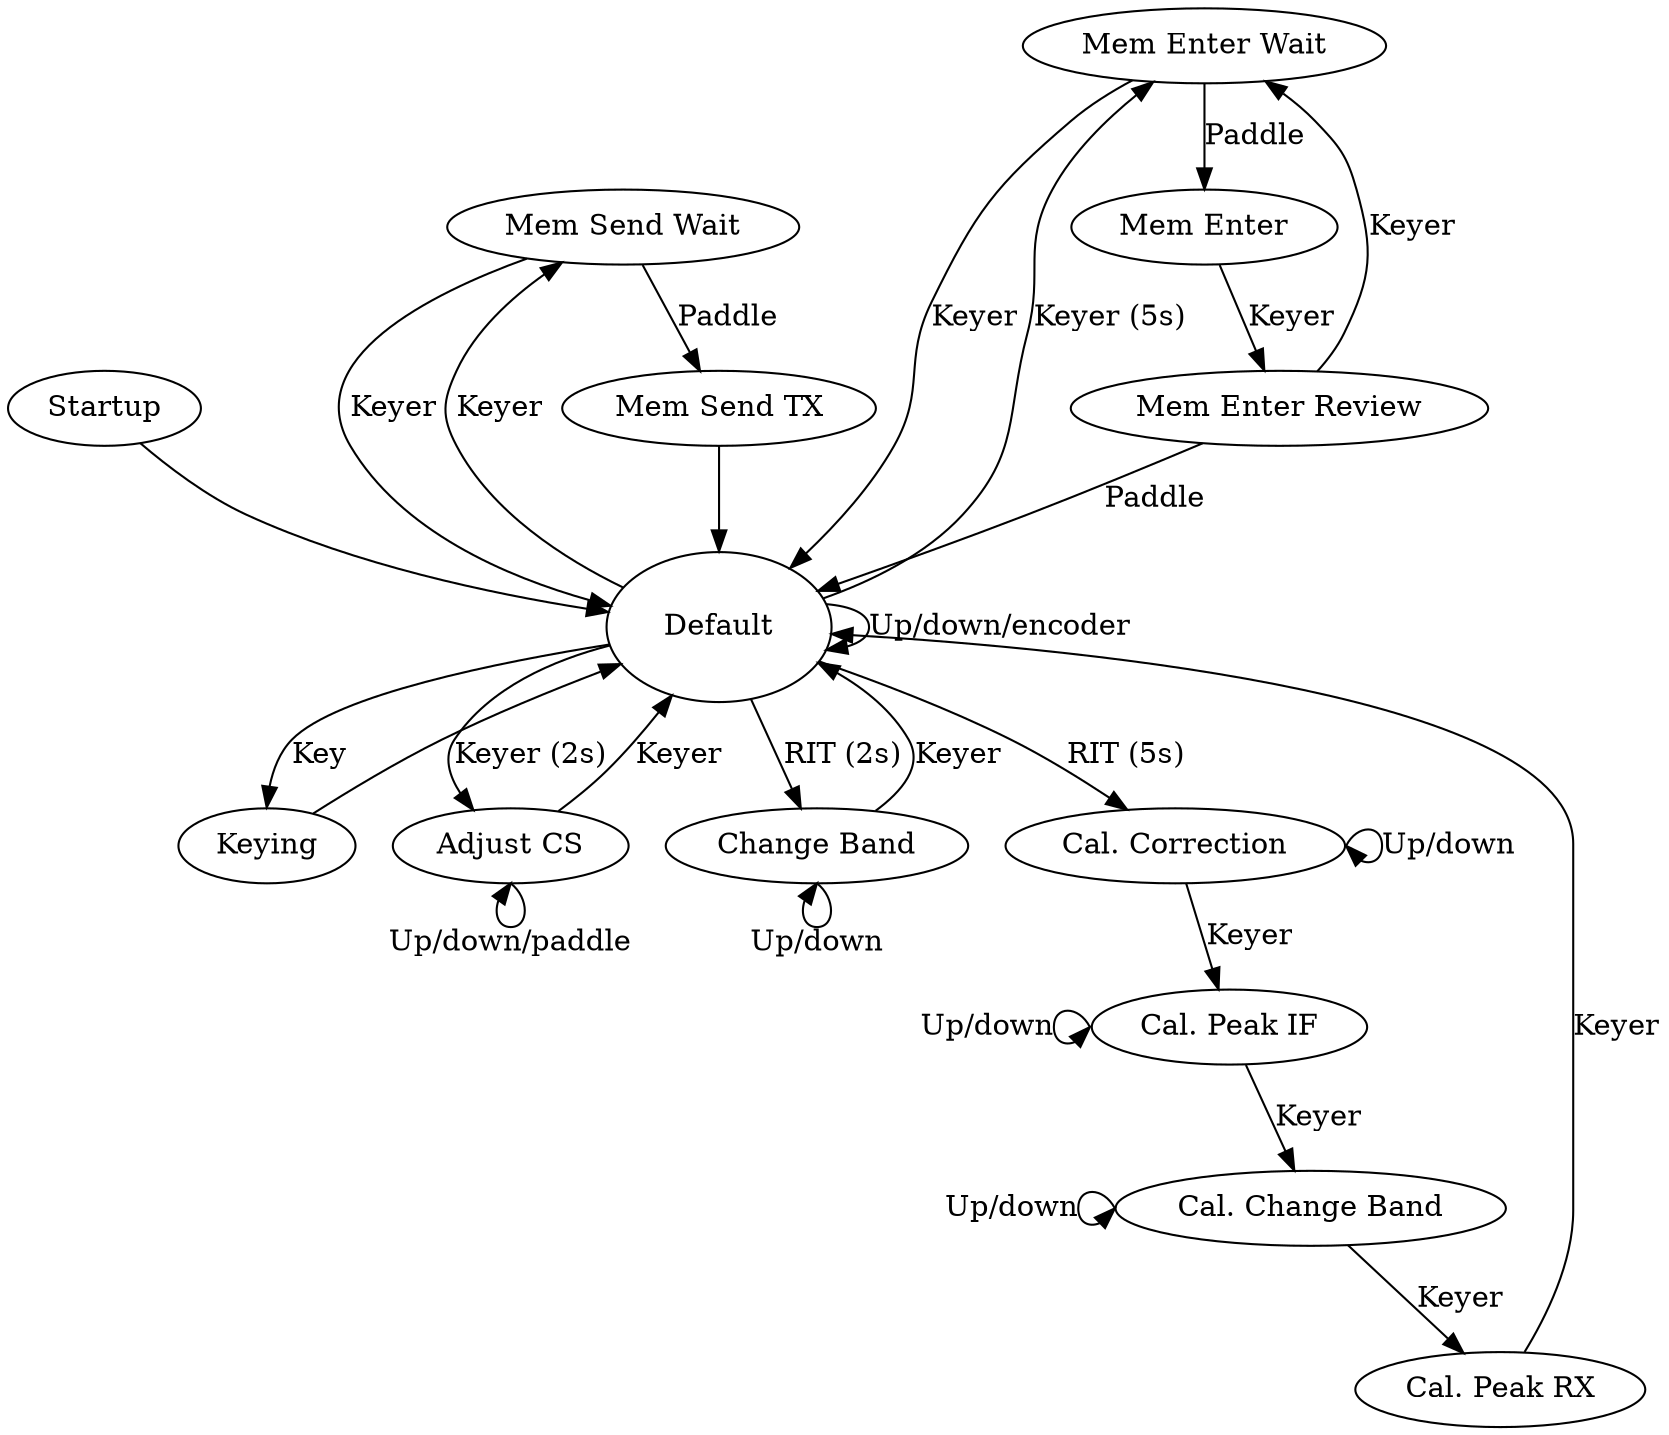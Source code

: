 digraph {
	startup[label="Startup"];
	default[label="Default", width=1.5, height=1];
	keying[label="Keying"];
	adjust_cs[label="Adjust CS"];
	change_band[label="Change Band"];
	mem_send_wait[label="Mem Send Wait"];
	mem_send_tx[label="Mem Send TX"];
	mem_enter_wait[label="Mem Enter Wait"];
	mem_enter[label="Mem Enter"];
	mem_enter_review[label="Mem Enter Review"];
	cal_correction[label="Cal. Correction"];
	cal_peak_if[label="Cal. Peak IF"];
	cal_change_band[label="Cal. Change Band"];
	cal_peak_rx[label="Cal. Peak RX"];

	startup -> default;

	default -> default [label="Up/down/encoder"];

	default -> keying [label="Key"];
	keying -> default;

	default -> adjust_cs [label="Keyer (2s)"];
	adjust_cs:s -> adjust_cs:s [label="Up/down/paddle"];
	adjust_cs -> default [label="Keyer"];

	default -> change_band [label="RIT (2s)"];
	change_band:s -> change_band:s [label="Up/down"];
	change_band -> default [label="Keyer"];

	default -> mem_send_wait [label="Keyer", constraint=false];
	mem_send_wait -> default [label="Keyer"];
	mem_send_wait -> mem_send_tx [label="Paddle"];
	mem_send_tx -> default;

	default -> mem_enter_wait [label="Keyer (5s)", constraint=false];
	mem_enter_wait -> default [label="Keyer"];
	mem_enter_wait -> mem_enter [label="Paddle"];
	mem_enter -> mem_enter_review [label="Keyer"];
	mem_enter_review -> mem_enter_wait [label="Keyer"];
	mem_enter_review -> default [label="Paddle"];

	default -> cal_correction [label="RIT (5s)"];
	cal_correction:e -> cal_correction:e [label="Up/down"];
	cal_correction -> cal_peak_if [label="Keyer"];
	cal_peak_if:w -> cal_peak_if:w [label="Up/down"];
	cal_peak_if -> cal_change_band [label="Keyer"];
	cal_change_band:w -> cal_change_band:w [label="Up/down"];
	cal_change_band -> cal_peak_rx [label="Keyer"];
	cal_peak_rx -> default [label="Keyer"];
}
